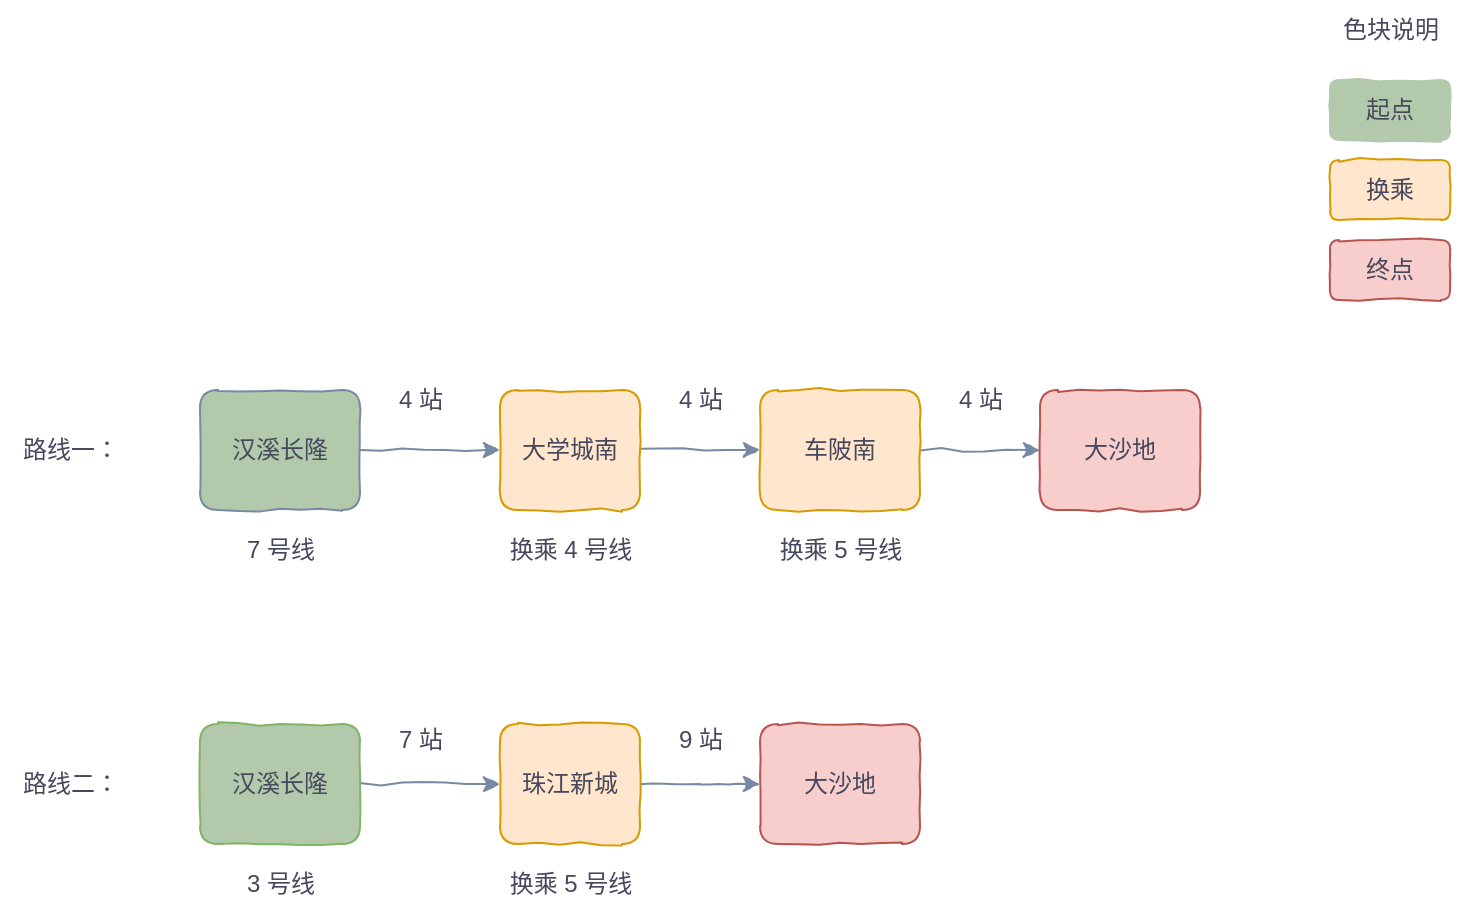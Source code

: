 <mxfile version="20.5.2" type="github">
  <diagram id="KesGSUQZ1qKI0CmqAFl0" name="第 1 页">
    <mxGraphModel dx="1198" dy="700" grid="1" gridSize="10" guides="1" tooltips="1" connect="1" arrows="1" fold="1" page="1" pageScale="1" pageWidth="827" pageHeight="1169" math="0" shadow="0">
      <root>
        <mxCell id="0" />
        <mxCell id="1" parent="0" />
        <mxCell id="9YOoZQaAgLzlB-2kJQ31-3" style="edgeStyle=orthogonalEdgeStyle;rounded=0;orthogonalLoop=1;jettySize=auto;html=1;exitX=1;exitY=0.5;exitDx=0;exitDy=0;strokeColor=#788AA3;fontColor=#46495D;fillColor=#B2C9AB;comic=1;fontFamily=Helvetica;" edge="1" parent="1" source="9YOoZQaAgLzlB-2kJQ31-1" target="9YOoZQaAgLzlB-2kJQ31-2">
          <mxGeometry relative="1" as="geometry" />
        </mxCell>
        <mxCell id="9YOoZQaAgLzlB-2kJQ31-1" value="汉溪长隆" style="whiteSpace=wrap;html=1;strokeColor=#788AA3;fontColor=#46495D;fillColor=#B2C9AB;comic=1;fontFamily=Helvetica;rounded=1;" vertex="1" parent="1">
          <mxGeometry x="160" y="780" width="80" height="60" as="geometry" />
        </mxCell>
        <mxCell id="9YOoZQaAgLzlB-2kJQ31-14" value="" style="edgeStyle=orthogonalEdgeStyle;rounded=0;comic=1;orthogonalLoop=1;jettySize=auto;html=1;strokeColor=#788AA3;fontColor=#46495D;fillColor=#B2C9AB;fontFamily=Helvetica;" edge="1" parent="1" source="9YOoZQaAgLzlB-2kJQ31-2" target="9YOoZQaAgLzlB-2kJQ31-12">
          <mxGeometry relative="1" as="geometry" />
        </mxCell>
        <mxCell id="9YOoZQaAgLzlB-2kJQ31-2" value="大学城南" style="whiteSpace=wrap;html=1;strokeColor=#d79b00;fillColor=#ffe6cc;comic=1;fontFamily=Helvetica;rounded=1;fontColor=#46495D;" vertex="1" parent="1">
          <mxGeometry x="310" y="780" width="70" height="60" as="geometry" />
        </mxCell>
        <mxCell id="9YOoZQaAgLzlB-2kJQ31-15" value="" style="edgeStyle=orthogonalEdgeStyle;rounded=0;comic=1;orthogonalLoop=1;jettySize=auto;html=1;strokeColor=#788AA3;fontColor=#46495D;fillColor=#B2C9AB;fontFamily=Helvetica;" edge="1" parent="1" source="9YOoZQaAgLzlB-2kJQ31-12" target="9YOoZQaAgLzlB-2kJQ31-13">
          <mxGeometry relative="1" as="geometry" />
        </mxCell>
        <mxCell id="9YOoZQaAgLzlB-2kJQ31-12" value="车陂南" style="whiteSpace=wrap;html=1;strokeColor=#d79b00;fillColor=#ffe6cc;comic=1;fontFamily=Helvetica;rounded=1;fontColor=#46495D;" vertex="1" parent="1">
          <mxGeometry x="440" y="780" width="80" height="60" as="geometry" />
        </mxCell>
        <mxCell id="9YOoZQaAgLzlB-2kJQ31-13" value="大沙地" style="whiteSpace=wrap;html=1;strokeColor=#b85450;fillColor=#f8cecc;comic=1;fontFamily=Helvetica;rounded=1;fontColor=#46495D;" vertex="1" parent="1">
          <mxGeometry x="580" y="780" width="80" height="60" as="geometry" />
        </mxCell>
        <mxCell id="9YOoZQaAgLzlB-2kJQ31-16" value="4 站" style="text;html=1;align=center;verticalAlign=middle;resizable=0;points=[];autosize=1;strokeColor=none;fillColor=none;fontColor=#46495D;fontFamily=Helvetica;" vertex="1" parent="1">
          <mxGeometry x="245" y="770" width="50" height="30" as="geometry" />
        </mxCell>
        <mxCell id="9YOoZQaAgLzlB-2kJQ31-17" value="4 站" style="text;html=1;align=center;verticalAlign=middle;resizable=0;points=[];autosize=1;strokeColor=none;fillColor=none;fontColor=#46495D;fontFamily=Helvetica;" vertex="1" parent="1">
          <mxGeometry x="385" y="770" width="50" height="30" as="geometry" />
        </mxCell>
        <mxCell id="9YOoZQaAgLzlB-2kJQ31-18" value="4 站" style="text;html=1;align=center;verticalAlign=middle;resizable=0;points=[];autosize=1;strokeColor=none;fillColor=none;fontColor=#46495D;fontFamily=Helvetica;" vertex="1" parent="1">
          <mxGeometry x="525" y="770" width="50" height="30" as="geometry" />
        </mxCell>
        <mxCell id="9YOoZQaAgLzlB-2kJQ31-19" value="7 号线" style="text;html=1;align=center;verticalAlign=middle;resizable=0;points=[];autosize=1;strokeColor=none;fillColor=none;fontColor=#46495D;fontFamily=Helvetica;" vertex="1" parent="1">
          <mxGeometry x="170" y="845" width="60" height="30" as="geometry" />
        </mxCell>
        <mxCell id="9YOoZQaAgLzlB-2kJQ31-20" value="换乘 4 号线" style="text;html=1;align=center;verticalAlign=middle;resizable=0;points=[];autosize=1;strokeColor=none;fillColor=none;fontColor=#46495D;fontFamily=Helvetica;" vertex="1" parent="1">
          <mxGeometry x="305" y="845" width="80" height="30" as="geometry" />
        </mxCell>
        <mxCell id="9YOoZQaAgLzlB-2kJQ31-21" value="换乘 5 号线" style="text;html=1;align=center;verticalAlign=middle;resizable=0;points=[];autosize=1;strokeColor=none;fillColor=none;fontColor=#46495D;fontFamily=Helvetica;" vertex="1" parent="1">
          <mxGeometry x="440" y="845" width="80" height="30" as="geometry" />
        </mxCell>
        <mxCell id="9YOoZQaAgLzlB-2kJQ31-22" style="edgeStyle=orthogonalEdgeStyle;rounded=0;orthogonalLoop=1;jettySize=auto;html=1;exitX=1;exitY=0.5;exitDx=0;exitDy=0;strokeColor=#788AA3;fontColor=#46495D;fillColor=#B2C9AB;comic=1;fontFamily=Helvetica;" edge="1" source="9YOoZQaAgLzlB-2kJQ31-23" target="9YOoZQaAgLzlB-2kJQ31-25" parent="1">
          <mxGeometry relative="1" as="geometry" />
        </mxCell>
        <mxCell id="9YOoZQaAgLzlB-2kJQ31-23" value="&lt;span style=&quot;&quot;&gt;汉溪长隆&lt;/span&gt;" style="whiteSpace=wrap;html=1;strokeColor=#82b366;fillColor=#B2C9AB;comic=1;fontFamily=Helvetica;rounded=1;fontColor=#46495D;" vertex="1" parent="1">
          <mxGeometry x="160" y="947" width="80" height="60" as="geometry" />
        </mxCell>
        <mxCell id="9YOoZQaAgLzlB-2kJQ31-24" value="" style="edgeStyle=orthogonalEdgeStyle;rounded=0;comic=1;orthogonalLoop=1;jettySize=auto;html=1;strokeColor=#788AA3;fontColor=#46495D;fillColor=#B2C9AB;fontFamily=Helvetica;" edge="1" source="9YOoZQaAgLzlB-2kJQ31-25" parent="1">
          <mxGeometry relative="1" as="geometry">
            <mxPoint x="440" y="977" as="targetPoint" />
          </mxGeometry>
        </mxCell>
        <mxCell id="9YOoZQaAgLzlB-2kJQ31-25" value="珠江新城" style="whiteSpace=wrap;html=1;strokeColor=#d79b00;fillColor=#ffe6cc;comic=1;fontFamily=Helvetica;rounded=1;fontColor=#46495D;" vertex="1" parent="1">
          <mxGeometry x="310" y="947" width="70" height="60" as="geometry" />
        </mxCell>
        <mxCell id="9YOoZQaAgLzlB-2kJQ31-28" value="大沙地" style="whiteSpace=wrap;html=1;strokeColor=#b85450;fillColor=#f8cecc;comic=1;fontFamily=Helvetica;rounded=1;fontColor=#46495D;" vertex="1" parent="1">
          <mxGeometry x="440" y="947" width="80" height="60" as="geometry" />
        </mxCell>
        <mxCell id="9YOoZQaAgLzlB-2kJQ31-29" value="7 站" style="text;html=1;align=center;verticalAlign=middle;resizable=0;points=[];autosize=1;strokeColor=none;fillColor=none;fontColor=#46495D;fontFamily=Helvetica;" vertex="1" parent="1">
          <mxGeometry x="245" y="940" width="50" height="30" as="geometry" />
        </mxCell>
        <mxCell id="9YOoZQaAgLzlB-2kJQ31-30" value="9 站" style="text;html=1;align=center;verticalAlign=middle;resizable=0;points=[];autosize=1;strokeColor=none;fillColor=none;fontColor=#46495D;fontFamily=Helvetica;" vertex="1" parent="1">
          <mxGeometry x="385" y="940" width="50" height="30" as="geometry" />
        </mxCell>
        <mxCell id="9YOoZQaAgLzlB-2kJQ31-32" value="3 号线" style="text;html=1;align=center;verticalAlign=middle;resizable=0;points=[];autosize=1;strokeColor=none;fillColor=none;fontColor=#46495D;fontFamily=Helvetica;" vertex="1" parent="1">
          <mxGeometry x="170" y="1012" width="60" height="30" as="geometry" />
        </mxCell>
        <mxCell id="9YOoZQaAgLzlB-2kJQ31-33" value="换乘 5 号线" style="text;html=1;align=center;verticalAlign=middle;resizable=0;points=[];autosize=1;strokeColor=none;fillColor=none;fontColor=#46495D;fontFamily=Helvetica;" vertex="1" parent="1">
          <mxGeometry x="305" y="1012" width="80" height="30" as="geometry" />
        </mxCell>
        <mxCell id="9YOoZQaAgLzlB-2kJQ31-35" value="路线一：" style="text;html=1;align=center;verticalAlign=middle;resizable=0;points=[];autosize=1;strokeColor=none;fillColor=none;fontColor=#46495D;fontFamily=Helvetica;" vertex="1" parent="1">
          <mxGeometry x="60" y="795" width="70" height="30" as="geometry" />
        </mxCell>
        <mxCell id="9YOoZQaAgLzlB-2kJQ31-36" value="路线二：" style="text;html=1;align=center;verticalAlign=middle;resizable=0;points=[];autosize=1;strokeColor=none;fillColor=none;fontColor=#46495D;fontFamily=Helvetica;" vertex="1" parent="1">
          <mxGeometry x="60" y="962" width="70" height="30" as="geometry" />
        </mxCell>
        <mxCell id="9YOoZQaAgLzlB-2kJQ31-37" value="起点" style="rounded=1;whiteSpace=wrap;html=1;comic=1;strokeColor=#B2C9AB;fontFamily=Helvetica;fontColor=#46495D;fillColor=#B2C9AB;" vertex="1" parent="1">
          <mxGeometry x="725" y="625" width="60" height="30" as="geometry" />
        </mxCell>
        <mxCell id="9YOoZQaAgLzlB-2kJQ31-38" value="换乘" style="rounded=1;whiteSpace=wrap;html=1;comic=1;strokeColor=#d79b00;fontFamily=Helvetica;fillColor=#ffe6cc;fontColor=#46495D;" vertex="1" parent="1">
          <mxGeometry x="725" y="665" width="60" height="30" as="geometry" />
        </mxCell>
        <mxCell id="9YOoZQaAgLzlB-2kJQ31-39" value="终点" style="rounded=1;whiteSpace=wrap;html=1;comic=1;strokeColor=#b85450;fontFamily=Helvetica;fillColor=#f8cecc;fontColor=#46495D;" vertex="1" parent="1">
          <mxGeometry x="725" y="705" width="60" height="30" as="geometry" />
        </mxCell>
        <mxCell id="9YOoZQaAgLzlB-2kJQ31-42" value="色块说明" style="text;html=1;align=center;verticalAlign=middle;resizable=0;points=[];autosize=1;strokeColor=none;fillColor=none;fontFamily=Helvetica;fontColor=#46495D;" vertex="1" parent="1">
          <mxGeometry x="720" y="585" width="70" height="30" as="geometry" />
        </mxCell>
      </root>
    </mxGraphModel>
  </diagram>
</mxfile>
